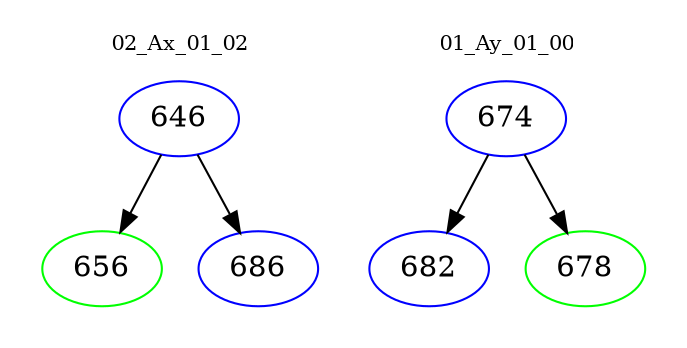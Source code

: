digraph{
subgraph cluster_0 {
color = white
label = "02_Ax_01_02";
fontsize=10;
T0_646 [label="646", color="blue"]
T0_646 -> T0_656 [color="black"]
T0_656 [label="656", color="green"]
T0_646 -> T0_686 [color="black"]
T0_686 [label="686", color="blue"]
}
subgraph cluster_1 {
color = white
label = "01_Ay_01_00";
fontsize=10;
T1_674 [label="674", color="blue"]
T1_674 -> T1_682 [color="black"]
T1_682 [label="682", color="blue"]
T1_674 -> T1_678 [color="black"]
T1_678 [label="678", color="green"]
}
}
